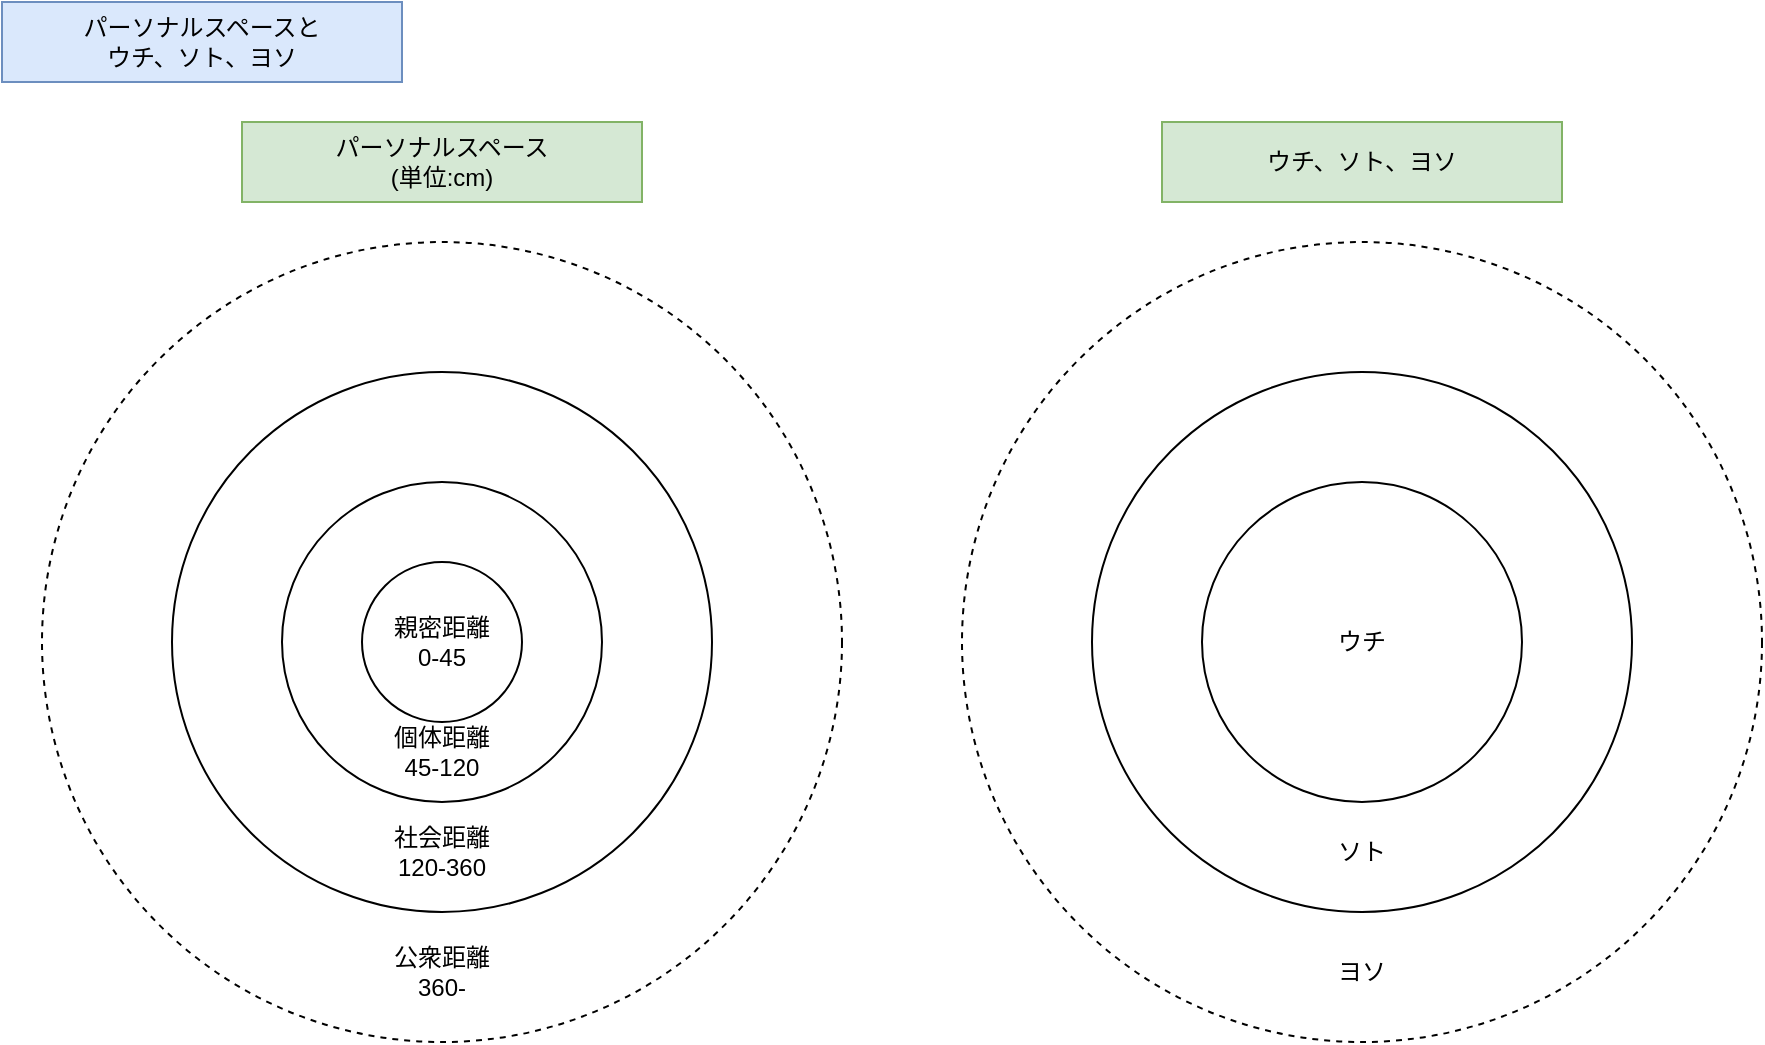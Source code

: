 <mxfile version="28.0.7">
  <diagram name="ページ1" id="VT9vas-H33iFBnaxc0BY">
    <mxGraphModel dx="968" dy="906" grid="1" gridSize="10" guides="1" tooltips="1" connect="1" arrows="1" fold="1" page="1" pageScale="1" pageWidth="1654" pageHeight="1169" math="0" shadow="0">
      <root>
        <mxCell id="0" />
        <mxCell id="1" parent="0" />
        <mxCell id="FUTAWqwDXMJXG5Cj6LHW-5" value="" style="ellipse;whiteSpace=wrap;html=1;aspect=fixed;dashed=1;" vertex="1" parent="1">
          <mxGeometry x="60" y="140" width="400" height="400" as="geometry" />
        </mxCell>
        <mxCell id="FUTAWqwDXMJXG5Cj6LHW-4" value="" style="ellipse;whiteSpace=wrap;html=1;aspect=fixed;" vertex="1" parent="1">
          <mxGeometry x="125" y="205" width="270" height="270" as="geometry" />
        </mxCell>
        <mxCell id="FUTAWqwDXMJXG5Cj6LHW-3" value="" style="ellipse;whiteSpace=wrap;html=1;aspect=fixed;" vertex="1" parent="1">
          <mxGeometry x="180" y="260" width="160" height="160" as="geometry" />
        </mxCell>
        <mxCell id="FUTAWqwDXMJXG5Cj6LHW-1" value="パーソナルスペースと&lt;div&gt;ウチ、ソト、ヨソ&lt;/div&gt;" style="text;html=1;align=center;verticalAlign=middle;whiteSpace=wrap;rounded=0;fillColor=#dae8fc;strokeColor=#6c8ebf;" vertex="1" parent="1">
          <mxGeometry x="40" y="20" width="200" height="40" as="geometry" />
        </mxCell>
        <mxCell id="FUTAWqwDXMJXG5Cj6LHW-2" value="" style="ellipse;whiteSpace=wrap;html=1;aspect=fixed;" vertex="1" parent="1">
          <mxGeometry x="220" y="300" width="80" height="80" as="geometry" />
        </mxCell>
        <mxCell id="FUTAWqwDXMJXG5Cj6LHW-6" value="公衆距離&lt;div&gt;360-&lt;/div&gt;" style="text;html=1;align=center;verticalAlign=middle;whiteSpace=wrap;rounded=0;" vertex="1" parent="1">
          <mxGeometry x="220" y="490" width="80" height="30" as="geometry" />
        </mxCell>
        <mxCell id="FUTAWqwDXMJXG5Cj6LHW-7" value="社会距離&lt;div&gt;120-360&lt;/div&gt;" style="text;html=1;align=center;verticalAlign=middle;whiteSpace=wrap;rounded=0;" vertex="1" parent="1">
          <mxGeometry x="220" y="430" width="80" height="30" as="geometry" />
        </mxCell>
        <mxCell id="FUTAWqwDXMJXG5Cj6LHW-8" value="個体距離&lt;div&gt;45-120&lt;/div&gt;" style="text;html=1;align=center;verticalAlign=middle;whiteSpace=wrap;rounded=0;" vertex="1" parent="1">
          <mxGeometry x="220" y="380" width="80" height="30" as="geometry" />
        </mxCell>
        <mxCell id="FUTAWqwDXMJXG5Cj6LHW-9" value="親密距離&lt;div&gt;0-45&lt;/div&gt;" style="text;html=1;align=center;verticalAlign=middle;whiteSpace=wrap;rounded=0;" vertex="1" parent="1">
          <mxGeometry x="220" y="325" width="80" height="30" as="geometry" />
        </mxCell>
        <mxCell id="FUTAWqwDXMJXG5Cj6LHW-10" value="パーソナルスペース&lt;div&gt;(単位:cm)&lt;/div&gt;" style="text;html=1;align=center;verticalAlign=middle;whiteSpace=wrap;rounded=0;fillColor=#d5e8d4;strokeColor=#82b366;" vertex="1" parent="1">
          <mxGeometry x="160" y="80" width="200" height="40" as="geometry" />
        </mxCell>
        <mxCell id="FUTAWqwDXMJXG5Cj6LHW-11" value="" style="ellipse;whiteSpace=wrap;html=1;aspect=fixed;dashed=1;" vertex="1" parent="1">
          <mxGeometry x="520" y="140" width="400" height="400" as="geometry" />
        </mxCell>
        <mxCell id="FUTAWqwDXMJXG5Cj6LHW-12" value="" style="ellipse;whiteSpace=wrap;html=1;aspect=fixed;" vertex="1" parent="1">
          <mxGeometry x="585" y="205" width="270" height="270" as="geometry" />
        </mxCell>
        <mxCell id="FUTAWqwDXMJXG5Cj6LHW-13" value="" style="ellipse;whiteSpace=wrap;html=1;aspect=fixed;" vertex="1" parent="1">
          <mxGeometry x="640" y="260" width="160" height="160" as="geometry" />
        </mxCell>
        <mxCell id="FUTAWqwDXMJXG5Cj6LHW-15" value="ヨソ" style="text;html=1;align=center;verticalAlign=middle;whiteSpace=wrap;rounded=0;" vertex="1" parent="1">
          <mxGeometry x="680" y="490" width="80" height="30" as="geometry" />
        </mxCell>
        <mxCell id="FUTAWqwDXMJXG5Cj6LHW-16" value="ソト" style="text;html=1;align=center;verticalAlign=middle;whiteSpace=wrap;rounded=0;" vertex="1" parent="1">
          <mxGeometry x="680" y="430" width="80" height="30" as="geometry" />
        </mxCell>
        <mxCell id="FUTAWqwDXMJXG5Cj6LHW-17" value="ウチ" style="text;html=1;align=center;verticalAlign=middle;whiteSpace=wrap;rounded=0;" vertex="1" parent="1">
          <mxGeometry x="680" y="325" width="80" height="30" as="geometry" />
        </mxCell>
        <mxCell id="FUTAWqwDXMJXG5Cj6LHW-19" value="ウチ、ソト、ヨソ" style="text;html=1;align=center;verticalAlign=middle;whiteSpace=wrap;rounded=0;fillColor=#d5e8d4;strokeColor=#82b366;" vertex="1" parent="1">
          <mxGeometry x="620" y="80" width="200" height="40" as="geometry" />
        </mxCell>
      </root>
    </mxGraphModel>
  </diagram>
</mxfile>

